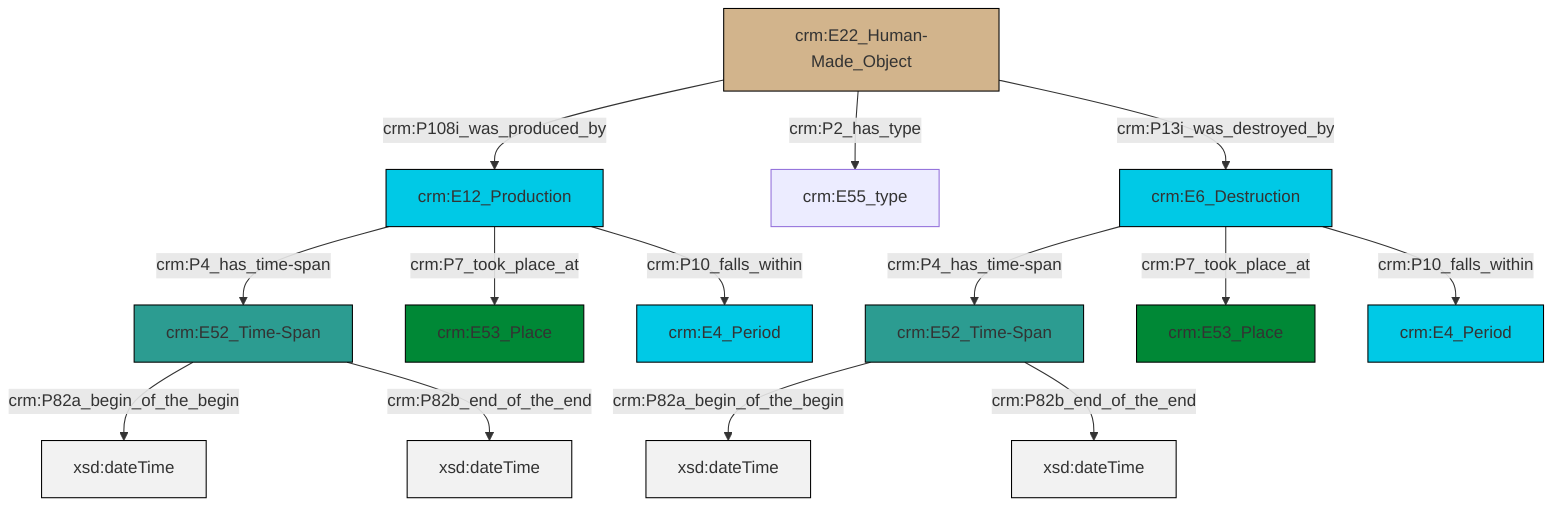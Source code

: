 graph TD
classDef Literal fill:#f2f2f2,stroke:#000000;
classDef CRM_Entity fill:#FFFFFF,stroke:#000000;
classDef Temporal_Entity fill:#00C9E6, stroke:#000000;
classDef Type fill:#E18312, stroke:#000000;
classDef Time-Span fill:#2C9C91, stroke:#000000;
classDef Appellation fill:#FFEB7F, stroke:#000000;
classDef Place fill:#008836, stroke:#000000;
classDef Persistent_Item fill:#B266B2, stroke:#000000;
classDef Conceptual_Object fill:#FFD700, stroke:#000000;
classDef Physical_Thing fill:#D2B48C, stroke:#000000;
classDef Actor fill:#f58aad, stroke:#000000;
classDef PC_Classes fill:#4ce600, stroke:#000000;
classDef Multi fill:#cccccc,stroke:#000000;

0["crm:E12_Production"]:::Temporal_Entity -->|crm:P4_has_time-span| 1["crm:E52_Time-Span"]:::Time-Span
4["crm:E22_Human-Made_Object"]:::Physical_Thing -->|crm:P108i_was_produced_by| 0["crm:E12_Production"]:::Temporal_Entity
4["crm:E22_Human-Made_Object"]:::Physical_Thing -->|crm:P2_has_type| 5["crm:E55_type"]:::Default
4["crm:E22_Human-Made_Object"]:::Physical_Thing -->|crm:P13i_was_destroyed_by| 6["crm:E6_Destruction"]:::Temporal_Entity
1["crm:E52_Time-Span"]:::Time-Span -->|crm:P82a_begin_of_the_begin| 9[xsd:dateTime]:::Literal
6["crm:E6_Destruction"]:::Temporal_Entity -->|crm:P4_has_time-span| 13["crm:E52_Time-Span"]:::Time-Span
6["crm:E6_Destruction"]:::Temporal_Entity -->|crm:P7_took_place_at| 10["crm:E53_Place"]:::Place
13["crm:E52_Time-Span"]:::Time-Span -->|crm:P82a_begin_of_the_begin| 15[xsd:dateTime]:::Literal
1["crm:E52_Time-Span"]:::Time-Span -->|crm:P82b_end_of_the_end| 17[xsd:dateTime]:::Literal
0["crm:E12_Production"]:::Temporal_Entity -->|crm:P7_took_place_at| 7["crm:E53_Place"]:::Place
6["crm:E6_Destruction"]:::Temporal_Entity -->|crm:P10_falls_within| 2["crm:E4_Period"]:::Temporal_Entity
0["crm:E12_Production"]:::Temporal_Entity -->|crm:P10_falls_within| 18["crm:E4_Period"]:::Temporal_Entity
13["crm:E52_Time-Span"]:::Time-Span -->|crm:P82b_end_of_the_end| 22[xsd:dateTime]:::Literal